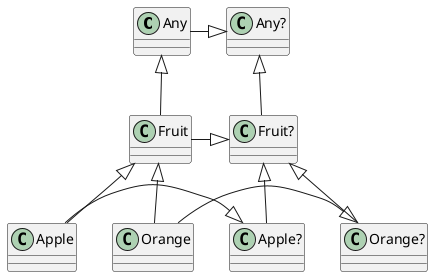 @startuml

Any <|-- Fruit
Fruit <|-- Apple
Fruit <|-- Orange

"Any?" <|-- "Fruit?"
"Fruit?" <|-- "Apple?"
"Fruit?" <|-- "Orange?"

"Any?" <|-left- Any
"Fruit?" <|-left- Fruit
"Apple?" <|-left- Apple
"Orange?" <|-left- Orange

Apple -right[hidden]- Orange
"Apple?" -right[hidden]- "Orange?"

@enduml

